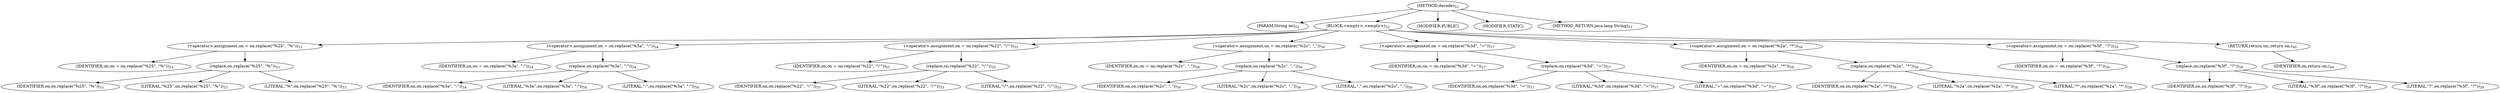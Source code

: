 digraph "decode" {  
"88" [label = <(METHOD,decode)<SUB>52</SUB>> ]
"89" [label = <(PARAM,String on)<SUB>52</SUB>> ]
"90" [label = <(BLOCK,&lt;empty&gt;,&lt;empty&gt;)<SUB>52</SUB>> ]
"91" [label = <(&lt;operator&gt;.assignment,on = on.replace(&quot;%25&quot;, &quot;%&quot;))<SUB>53</SUB>> ]
"92" [label = <(IDENTIFIER,on,on = on.replace(&quot;%25&quot;, &quot;%&quot;))<SUB>53</SUB>> ]
"93" [label = <(replace,on.replace(&quot;%25&quot;, &quot;%&quot;))<SUB>53</SUB>> ]
"94" [label = <(IDENTIFIER,on,on.replace(&quot;%25&quot;, &quot;%&quot;))<SUB>53</SUB>> ]
"95" [label = <(LITERAL,&quot;%25&quot;,on.replace(&quot;%25&quot;, &quot;%&quot;))<SUB>53</SUB>> ]
"96" [label = <(LITERAL,&quot;%&quot;,on.replace(&quot;%25&quot;, &quot;%&quot;))<SUB>53</SUB>> ]
"97" [label = <(&lt;operator&gt;.assignment,on = on.replace(&quot;%3a&quot;, &quot;:&quot;))<SUB>54</SUB>> ]
"98" [label = <(IDENTIFIER,on,on = on.replace(&quot;%3a&quot;, &quot;:&quot;))<SUB>54</SUB>> ]
"99" [label = <(replace,on.replace(&quot;%3a&quot;, &quot;:&quot;))<SUB>54</SUB>> ]
"100" [label = <(IDENTIFIER,on,on.replace(&quot;%3a&quot;, &quot;:&quot;))<SUB>54</SUB>> ]
"101" [label = <(LITERAL,&quot;%3a&quot;,on.replace(&quot;%3a&quot;, &quot;:&quot;))<SUB>54</SUB>> ]
"102" [label = <(LITERAL,&quot;:&quot;,on.replace(&quot;%3a&quot;, &quot;:&quot;))<SUB>54</SUB>> ]
"103" [label = <(&lt;operator&gt;.assignment,on = on.replace(&quot;%22&quot;, &quot;\&quot;&quot;))<SUB>55</SUB>> ]
"104" [label = <(IDENTIFIER,on,on = on.replace(&quot;%22&quot;, &quot;\&quot;&quot;))<SUB>55</SUB>> ]
"105" [label = <(replace,on.replace(&quot;%22&quot;, &quot;\&quot;&quot;))<SUB>55</SUB>> ]
"106" [label = <(IDENTIFIER,on,on.replace(&quot;%22&quot;, &quot;\&quot;&quot;))<SUB>55</SUB>> ]
"107" [label = <(LITERAL,&quot;%22&quot;,on.replace(&quot;%22&quot;, &quot;\&quot;&quot;))<SUB>55</SUB>> ]
"108" [label = <(LITERAL,&quot;\&quot;&quot;,on.replace(&quot;%22&quot;, &quot;\&quot;&quot;))<SUB>55</SUB>> ]
"109" [label = <(&lt;operator&gt;.assignment,on = on.replace(&quot;%2c&quot;, &quot;,&quot;))<SUB>56</SUB>> ]
"110" [label = <(IDENTIFIER,on,on = on.replace(&quot;%2c&quot;, &quot;,&quot;))<SUB>56</SUB>> ]
"111" [label = <(replace,on.replace(&quot;%2c&quot;, &quot;,&quot;))<SUB>56</SUB>> ]
"112" [label = <(IDENTIFIER,on,on.replace(&quot;%2c&quot;, &quot;,&quot;))<SUB>56</SUB>> ]
"113" [label = <(LITERAL,&quot;%2c&quot;,on.replace(&quot;%2c&quot;, &quot;,&quot;))<SUB>56</SUB>> ]
"114" [label = <(LITERAL,&quot;,&quot;,on.replace(&quot;%2c&quot;, &quot;,&quot;))<SUB>56</SUB>> ]
"115" [label = <(&lt;operator&gt;.assignment,on = on.replace(&quot;%3d&quot;, &quot;=&quot;))<SUB>57</SUB>> ]
"116" [label = <(IDENTIFIER,on,on = on.replace(&quot;%3d&quot;, &quot;=&quot;))<SUB>57</SUB>> ]
"117" [label = <(replace,on.replace(&quot;%3d&quot;, &quot;=&quot;))<SUB>57</SUB>> ]
"118" [label = <(IDENTIFIER,on,on.replace(&quot;%3d&quot;, &quot;=&quot;))<SUB>57</SUB>> ]
"119" [label = <(LITERAL,&quot;%3d&quot;,on.replace(&quot;%3d&quot;, &quot;=&quot;))<SUB>57</SUB>> ]
"120" [label = <(LITERAL,&quot;=&quot;,on.replace(&quot;%3d&quot;, &quot;=&quot;))<SUB>57</SUB>> ]
"121" [label = <(&lt;operator&gt;.assignment,on = on.replace(&quot;%2a&quot;, &quot;*&quot;))<SUB>58</SUB>> ]
"122" [label = <(IDENTIFIER,on,on = on.replace(&quot;%2a&quot;, &quot;*&quot;))<SUB>58</SUB>> ]
"123" [label = <(replace,on.replace(&quot;%2a&quot;, &quot;*&quot;))<SUB>58</SUB>> ]
"124" [label = <(IDENTIFIER,on,on.replace(&quot;%2a&quot;, &quot;*&quot;))<SUB>58</SUB>> ]
"125" [label = <(LITERAL,&quot;%2a&quot;,on.replace(&quot;%2a&quot;, &quot;*&quot;))<SUB>58</SUB>> ]
"126" [label = <(LITERAL,&quot;*&quot;,on.replace(&quot;%2a&quot;, &quot;*&quot;))<SUB>58</SUB>> ]
"127" [label = <(&lt;operator&gt;.assignment,on = on.replace(&quot;%3f&quot;, &quot;?&quot;))<SUB>59</SUB>> ]
"128" [label = <(IDENTIFIER,on,on = on.replace(&quot;%3f&quot;, &quot;?&quot;))<SUB>59</SUB>> ]
"129" [label = <(replace,on.replace(&quot;%3f&quot;, &quot;?&quot;))<SUB>59</SUB>> ]
"130" [label = <(IDENTIFIER,on,on.replace(&quot;%3f&quot;, &quot;?&quot;))<SUB>59</SUB>> ]
"131" [label = <(LITERAL,&quot;%3f&quot;,on.replace(&quot;%3f&quot;, &quot;?&quot;))<SUB>59</SUB>> ]
"132" [label = <(LITERAL,&quot;?&quot;,on.replace(&quot;%3f&quot;, &quot;?&quot;))<SUB>59</SUB>> ]
"133" [label = <(RETURN,return on;,return on;)<SUB>60</SUB>> ]
"134" [label = <(IDENTIFIER,on,return on;)<SUB>60</SUB>> ]
"135" [label = <(MODIFIER,PUBLIC)> ]
"136" [label = <(MODIFIER,STATIC)> ]
"137" [label = <(METHOD_RETURN,java.lang.String)<SUB>52</SUB>> ]
  "88" -> "89" 
  "88" -> "90" 
  "88" -> "135" 
  "88" -> "136" 
  "88" -> "137" 
  "90" -> "91" 
  "90" -> "97" 
  "90" -> "103" 
  "90" -> "109" 
  "90" -> "115" 
  "90" -> "121" 
  "90" -> "127" 
  "90" -> "133" 
  "91" -> "92" 
  "91" -> "93" 
  "93" -> "94" 
  "93" -> "95" 
  "93" -> "96" 
  "97" -> "98" 
  "97" -> "99" 
  "99" -> "100" 
  "99" -> "101" 
  "99" -> "102" 
  "103" -> "104" 
  "103" -> "105" 
  "105" -> "106" 
  "105" -> "107" 
  "105" -> "108" 
  "109" -> "110" 
  "109" -> "111" 
  "111" -> "112" 
  "111" -> "113" 
  "111" -> "114" 
  "115" -> "116" 
  "115" -> "117" 
  "117" -> "118" 
  "117" -> "119" 
  "117" -> "120" 
  "121" -> "122" 
  "121" -> "123" 
  "123" -> "124" 
  "123" -> "125" 
  "123" -> "126" 
  "127" -> "128" 
  "127" -> "129" 
  "129" -> "130" 
  "129" -> "131" 
  "129" -> "132" 
  "133" -> "134" 
}
